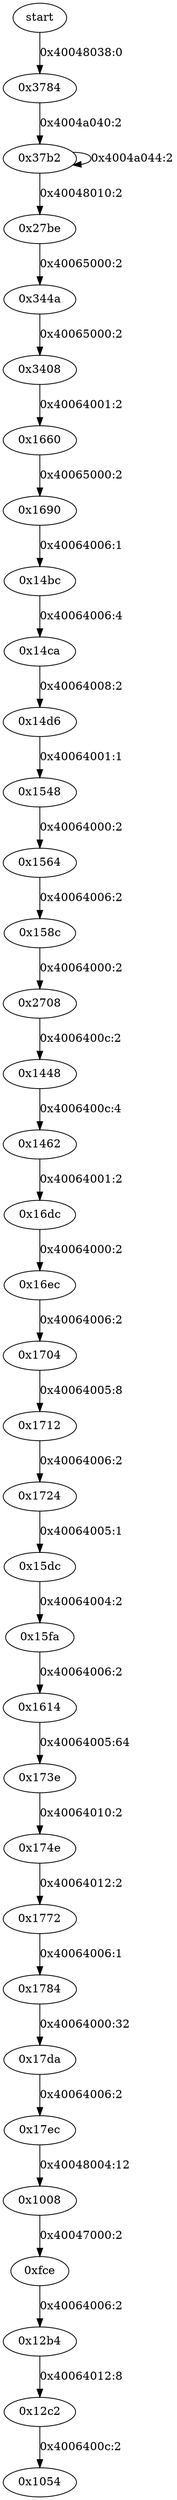 // InstDG
digraph {
	start -> "0x3784" [label="0x40048038:0"]
	"0x3784" -> "0x37b2" [label="0x4004a040:2"]
	"0x37b2" -> "0x37b2" [label="0x4004a044:2"]
	"0x37b2" -> "0x27be" [label="0x40048010:2"]
	"0x27be" -> "0x344a" [label="0x40065000:2"]
	"0x344a" -> "0x3408" [label="0x40065000:2"]
	"0x3408" -> "0x1660" [label="0x40064001:2"]
	"0x1660" -> "0x1690" [label="0x40065000:2"]
	"0x1690" -> "0x14bc" [label="0x40064006:1"]
	"0x14bc" -> "0x14ca" [label="0x40064006:4"]
	"0x14ca" -> "0x14d6" [label="0x40064008:2"]
	"0x14d6" -> "0x1548" [label="0x40064001:1"]
	"0x1548" -> "0x1564" [label="0x40064000:2"]
	"0x1564" -> "0x158c" [label="0x40064006:2"]
	"0x158c" -> "0x2708" [label="0x40064000:2"]
	"0x2708" -> "0x1448" [label="0x4006400c:2"]
	"0x1448" -> "0x1462" [label="0x4006400c:4"]
	"0x1462" -> "0x16dc" [label="0x40064001:2"]
	"0x16dc" -> "0x16ec" [label="0x40064000:2"]
	"0x16ec" -> "0x1704" [label="0x40064006:2"]
	"0x1704" -> "0x1712" [label="0x40064005:8"]
	"0x1712" -> "0x1724" [label="0x40064006:2"]
	"0x1724" -> "0x15dc" [label="0x40064005:1"]
	"0x15dc" -> "0x15fa" [label="0x40064004:2"]
	"0x15fa" -> "0x1614" [label="0x40064006:2"]
	"0x1614" -> "0x173e" [label="0x40064005:64"]
	"0x173e" -> "0x174e" [label="0x40064010:2"]
	"0x174e" -> "0x1772" [label="0x40064012:2"]
	"0x1772" -> "0x1784" [label="0x40064006:1"]
	"0x1784" -> "0x17da" [label="0x40064000:32"]
	"0x17da" -> "0x17ec" [label="0x40064006:2"]
	"0x17ec" -> "0x1008" [label="0x40048004:12"]
	"0x1008" -> "0xfce" [label="0x40047000:2"]
	"0xfce" -> "0x12b4" [label="0x40064006:2"]
	"0x12b4" -> "0x12c2" [label="0x40064012:8"]
	"0x12c2" -> "0x1054" [label="0x4006400c:2"]
}

